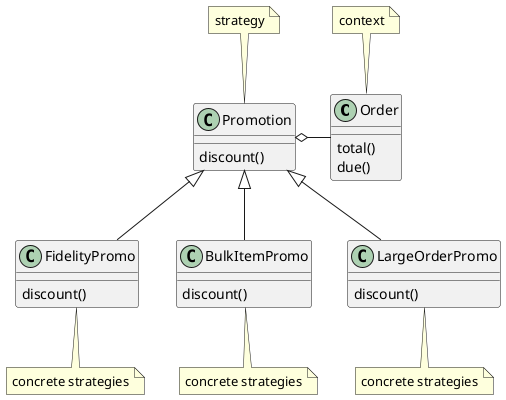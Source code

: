 @startuml strategy

class Order {
    total()
    due()
}

class Promotion {
    discount()
}

class FidelityPromo {
    discount()
}
class BulkItemPromo {
    discount()
}
class LargeOrderPromo {
    discount()
}

Order -left-o Promotion
FidelityPromo-up-|>Promotion
BulkItemPromo-up-|>Promotion
LargeOrderPromo-up-|>Promotion

note top of Order
    context
end note
note top of Promotion
    strategy
end note
note bottom of FidelityPromo
    concrete strategies
end note
note bottom of BulkItemPromo
    concrete strategies
end note
note bottom of LargeOrderPromo
    concrete strategies
end note
@enduml
